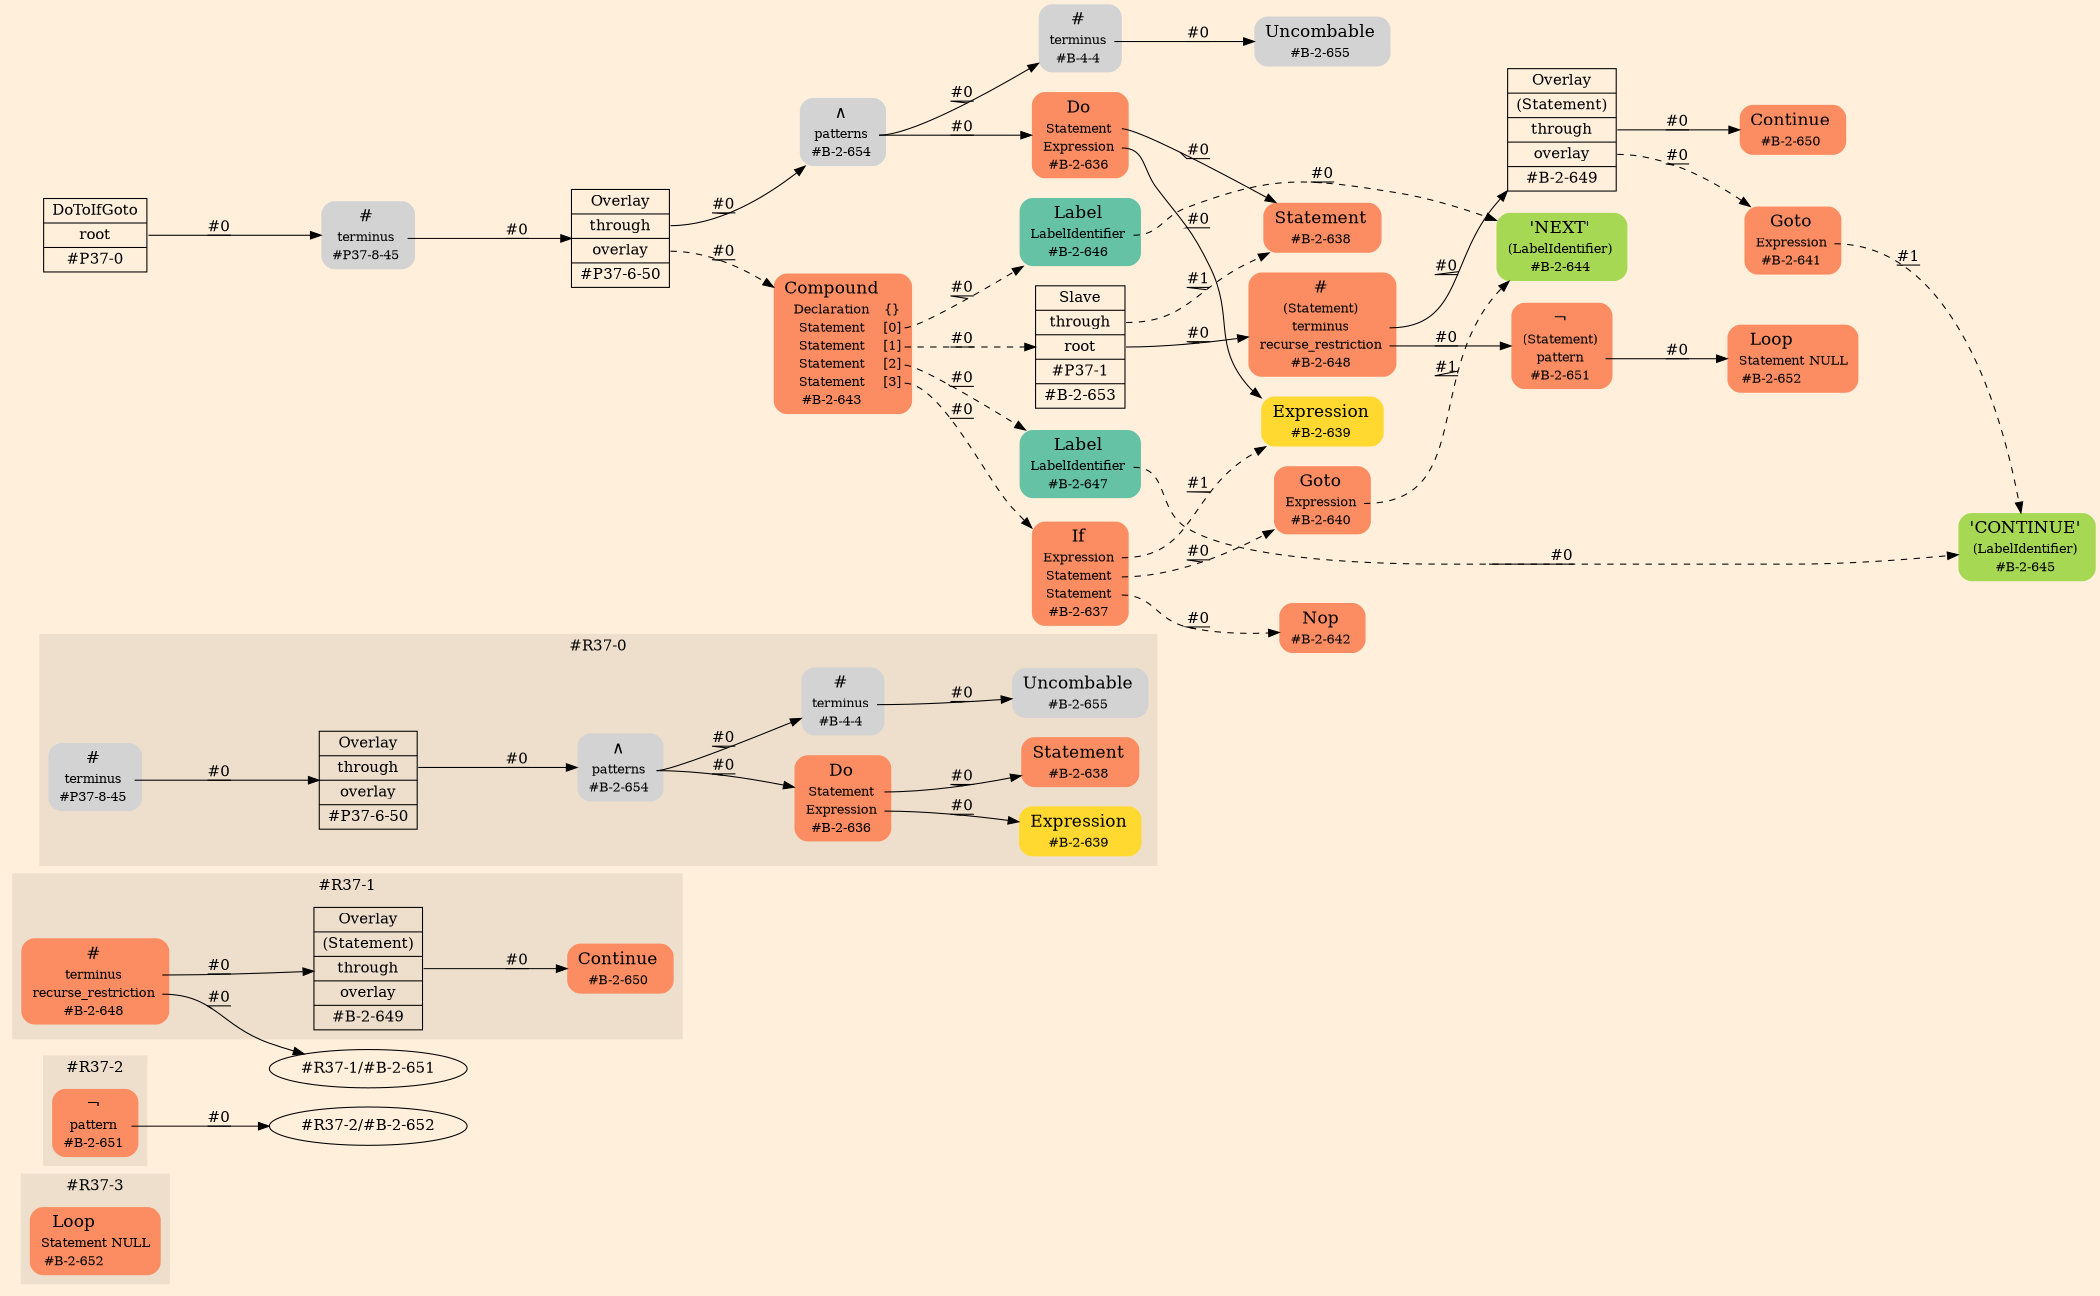digraph Inferno {
graph [
rankdir = "LR"
ranksep = 1.0
size = "14,20"
bgcolor = antiquewhite1
color = black
fontcolor = black
];
node [
];
subgraph "cluster#R37-3" {
label = "#R37-3"
style = "filled"
color = antiquewhite2
"#R37-3/#B-2-652" [
shape = "plaintext"
fillcolor = "/set28/2"
label = <<TABLE BORDER="0" CELLBORDER="0" CELLSPACING="0">
 <TR>
  <TD><FONT POINT-SIZE="16.0">Loop</FONT></TD>
  <TD></TD>
 </TR>
 <TR>
  <TD>Statement</TD>
  <TD PORT="port0">NULL</TD>
 </TR>
 <TR>
  <TD>#B-2-652</TD>
  <TD PORT="port1"></TD>
 </TR>
</TABLE>>
style = "rounded,filled"
fontsize = "12"
];
}
subgraph "cluster#R37-2" {
label = "#R37-2"
style = "filled"
color = antiquewhite2
"#R37-2/#B-2-651" [
shape = "plaintext"
fillcolor = "/set28/2"
label = <<TABLE BORDER="0" CELLBORDER="0" CELLSPACING="0">
 <TR>
  <TD><FONT POINT-SIZE="16.0">¬</FONT></TD>
  <TD></TD>
 </TR>
 <TR>
  <TD>pattern</TD>
  <TD PORT="port0"></TD>
 </TR>
 <TR>
  <TD>#B-2-651</TD>
  <TD PORT="port1"></TD>
 </TR>
</TABLE>>
style = "rounded,filled"
fontsize = "12"
];
}
subgraph "cluster#R37-1" {
label = "#R37-1"
style = "filled"
color = antiquewhite2
"#R37-1/#B-2-650" [
shape = "plaintext"
fillcolor = "/set28/2"
label = <<TABLE BORDER="0" CELLBORDER="0" CELLSPACING="0">
 <TR>
  <TD><FONT POINT-SIZE="16.0">Continue</FONT></TD>
  <TD></TD>
 </TR>
 <TR>
  <TD>#B-2-650</TD>
  <TD PORT="port0"></TD>
 </TR>
</TABLE>>
style = "rounded,filled"
fontsize = "12"
];
"#R37-1/#B-2-648" [
shape = "plaintext"
fillcolor = "/set28/2"
label = <<TABLE BORDER="0" CELLBORDER="0" CELLSPACING="0">
 <TR>
  <TD><FONT POINT-SIZE="16.0">#</FONT></TD>
  <TD></TD>
 </TR>
 <TR>
  <TD>terminus</TD>
  <TD PORT="port0"></TD>
 </TR>
 <TR>
  <TD>recurse_restriction</TD>
  <TD PORT="port1"></TD>
 </TR>
 <TR>
  <TD>#B-2-648</TD>
  <TD PORT="port2"></TD>
 </TR>
</TABLE>>
style = "rounded,filled"
fontsize = "12"
];
"#R37-1/#B-2-649" [
shape = "record"
fillcolor = antiquewhite2
label = "<fixed> Overlay | <port0> (Statement) | <port1> through | <port2> overlay | <port3> #B-2-649"
style = "filled"
fontsize = "14"
color = black
fontcolor = black
];
}
subgraph "cluster#R37-0" {
label = "#R37-0"
style = "filled"
color = antiquewhite2
"#R37-0/#B-2-655" [
shape = "plaintext"
label = <<TABLE BORDER="0" CELLBORDER="0" CELLSPACING="0">
 <TR>
  <TD><FONT POINT-SIZE="16.0">Uncombable</FONT></TD>
  <TD></TD>
 </TR>
 <TR>
  <TD>#B-2-655</TD>
  <TD PORT="port0"></TD>
 </TR>
</TABLE>>
style = "rounded,filled"
fontsize = "12"
];
"#R37-0/#P37-8-45" [
shape = "plaintext"
label = <<TABLE BORDER="0" CELLBORDER="0" CELLSPACING="0">
 <TR>
  <TD><FONT POINT-SIZE="16.0">#</FONT></TD>
  <TD></TD>
 </TR>
 <TR>
  <TD>terminus</TD>
  <TD PORT="port0"></TD>
 </TR>
 <TR>
  <TD>#P37-8-45</TD>
  <TD PORT="port1"></TD>
 </TR>
</TABLE>>
style = "rounded,filled"
fontsize = "12"
];
"#R37-0/#B-2-636" [
shape = "plaintext"
fillcolor = "/set28/2"
label = <<TABLE BORDER="0" CELLBORDER="0" CELLSPACING="0">
 <TR>
  <TD><FONT POINT-SIZE="16.0">Do</FONT></TD>
  <TD></TD>
 </TR>
 <TR>
  <TD>Statement</TD>
  <TD PORT="port0"></TD>
 </TR>
 <TR>
  <TD>Expression</TD>
  <TD PORT="port1"></TD>
 </TR>
 <TR>
  <TD>#B-2-636</TD>
  <TD PORT="port2"></TD>
 </TR>
</TABLE>>
style = "rounded,filled"
fontsize = "12"
];
"#R37-0/#B-2-654" [
shape = "plaintext"
label = <<TABLE BORDER="0" CELLBORDER="0" CELLSPACING="0">
 <TR>
  <TD><FONT POINT-SIZE="16.0">∧</FONT></TD>
  <TD></TD>
 </TR>
 <TR>
  <TD>patterns</TD>
  <TD PORT="port0"></TD>
 </TR>
 <TR>
  <TD>#B-2-654</TD>
  <TD PORT="port1"></TD>
 </TR>
</TABLE>>
style = "rounded,filled"
fontsize = "12"
];
"#R37-0/#B-4-4" [
shape = "plaintext"
label = <<TABLE BORDER="0" CELLBORDER="0" CELLSPACING="0">
 <TR>
  <TD><FONT POINT-SIZE="16.0">#</FONT></TD>
  <TD></TD>
 </TR>
 <TR>
  <TD>terminus</TD>
  <TD PORT="port0"></TD>
 </TR>
 <TR>
  <TD>#B-4-4</TD>
  <TD PORT="port1"></TD>
 </TR>
</TABLE>>
style = "rounded,filled"
fontsize = "12"
];
"#R37-0/#B-2-639" [
shape = "plaintext"
fillcolor = "/set28/6"
label = <<TABLE BORDER="0" CELLBORDER="0" CELLSPACING="0">
 <TR>
  <TD><FONT POINT-SIZE="16.0">Expression</FONT></TD>
  <TD></TD>
 </TR>
 <TR>
  <TD>#B-2-639</TD>
  <TD PORT="port0"></TD>
 </TR>
</TABLE>>
style = "rounded,filled"
fontsize = "12"
];
"#R37-0/#P37-6-50" [
shape = "record"
fillcolor = antiquewhite2
label = "<fixed> Overlay | <port0> through | <port1> overlay | <port2> #P37-6-50"
style = "filled"
fontsize = "14"
color = black
fontcolor = black
];
"#R37-0/#B-2-638" [
shape = "plaintext"
fillcolor = "/set28/2"
label = <<TABLE BORDER="0" CELLBORDER="0" CELLSPACING="0">
 <TR>
  <TD><FONT POINT-SIZE="16.0">Statement</FONT></TD>
  <TD></TD>
 </TR>
 <TR>
  <TD>#B-2-638</TD>
  <TD PORT="port0"></TD>
 </TR>
</TABLE>>
style = "rounded,filled"
fontsize = "12"
];
}
"CR#P37-0" [
shape = "record"
fillcolor = antiquewhite1
label = "<fixed> DoToIfGoto | <port0> root | <port1> #P37-0"
style = "filled"
fontsize = "14"
color = black
fontcolor = black
];
"#P37-8-45" [
shape = "plaintext"
label = <<TABLE BORDER="0" CELLBORDER="0" CELLSPACING="0">
 <TR>
  <TD><FONT POINT-SIZE="16.0">#</FONT></TD>
  <TD></TD>
 </TR>
 <TR>
  <TD>terminus</TD>
  <TD PORT="port0"></TD>
 </TR>
 <TR>
  <TD>#P37-8-45</TD>
  <TD PORT="port1"></TD>
 </TR>
</TABLE>>
style = "rounded,filled"
fontsize = "12"
];
"#P37-6-50" [
shape = "record"
fillcolor = antiquewhite1
label = "<fixed> Overlay | <port0> through | <port1> overlay | <port2> #P37-6-50"
style = "filled"
fontsize = "14"
color = black
fontcolor = black
];
"#B-2-654" [
shape = "plaintext"
label = <<TABLE BORDER="0" CELLBORDER="0" CELLSPACING="0">
 <TR>
  <TD><FONT POINT-SIZE="16.0">∧</FONT></TD>
  <TD></TD>
 </TR>
 <TR>
  <TD>patterns</TD>
  <TD PORT="port0"></TD>
 </TR>
 <TR>
  <TD>#B-2-654</TD>
  <TD PORT="port1"></TD>
 </TR>
</TABLE>>
style = "rounded,filled"
fontsize = "12"
];
"#B-2-636" [
shape = "plaintext"
fillcolor = "/set28/2"
label = <<TABLE BORDER="0" CELLBORDER="0" CELLSPACING="0">
 <TR>
  <TD><FONT POINT-SIZE="16.0">Do</FONT></TD>
  <TD></TD>
 </TR>
 <TR>
  <TD>Statement</TD>
  <TD PORT="port0"></TD>
 </TR>
 <TR>
  <TD>Expression</TD>
  <TD PORT="port1"></TD>
 </TR>
 <TR>
  <TD>#B-2-636</TD>
  <TD PORT="port2"></TD>
 </TR>
</TABLE>>
style = "rounded,filled"
fontsize = "12"
];
"#B-2-638" [
shape = "plaintext"
fillcolor = "/set28/2"
label = <<TABLE BORDER="0" CELLBORDER="0" CELLSPACING="0">
 <TR>
  <TD><FONT POINT-SIZE="16.0">Statement</FONT></TD>
  <TD></TD>
 </TR>
 <TR>
  <TD>#B-2-638</TD>
  <TD PORT="port0"></TD>
 </TR>
</TABLE>>
style = "rounded,filled"
fontsize = "12"
];
"#B-2-639" [
shape = "plaintext"
fillcolor = "/set28/6"
label = <<TABLE BORDER="0" CELLBORDER="0" CELLSPACING="0">
 <TR>
  <TD><FONT POINT-SIZE="16.0">Expression</FONT></TD>
  <TD></TD>
 </TR>
 <TR>
  <TD>#B-2-639</TD>
  <TD PORT="port0"></TD>
 </TR>
</TABLE>>
style = "rounded,filled"
fontsize = "12"
];
"#B-4-4" [
shape = "plaintext"
label = <<TABLE BORDER="0" CELLBORDER="0" CELLSPACING="0">
 <TR>
  <TD><FONT POINT-SIZE="16.0">#</FONT></TD>
  <TD></TD>
 </TR>
 <TR>
  <TD>terminus</TD>
  <TD PORT="port0"></TD>
 </TR>
 <TR>
  <TD>#B-4-4</TD>
  <TD PORT="port1"></TD>
 </TR>
</TABLE>>
style = "rounded,filled"
fontsize = "12"
];
"#B-2-655" [
shape = "plaintext"
label = <<TABLE BORDER="0" CELLBORDER="0" CELLSPACING="0">
 <TR>
  <TD><FONT POINT-SIZE="16.0">Uncombable</FONT></TD>
  <TD></TD>
 </TR>
 <TR>
  <TD>#B-2-655</TD>
  <TD PORT="port0"></TD>
 </TR>
</TABLE>>
style = "rounded,filled"
fontsize = "12"
];
"#B-2-643" [
shape = "plaintext"
fillcolor = "/set28/2"
label = <<TABLE BORDER="0" CELLBORDER="0" CELLSPACING="0">
 <TR>
  <TD><FONT POINT-SIZE="16.0">Compound</FONT></TD>
  <TD></TD>
 </TR>
 <TR>
  <TD>Declaration</TD>
  <TD PORT="port0">{}</TD>
 </TR>
 <TR>
  <TD>Statement</TD>
  <TD PORT="port1">[0]</TD>
 </TR>
 <TR>
  <TD>Statement</TD>
  <TD PORT="port2">[1]</TD>
 </TR>
 <TR>
  <TD>Statement</TD>
  <TD PORT="port3">[2]</TD>
 </TR>
 <TR>
  <TD>Statement</TD>
  <TD PORT="port4">[3]</TD>
 </TR>
 <TR>
  <TD>#B-2-643</TD>
  <TD PORT="port5"></TD>
 </TR>
</TABLE>>
style = "rounded,filled"
fontsize = "12"
];
"#B-2-646" [
shape = "plaintext"
fillcolor = "/set28/1"
label = <<TABLE BORDER="0" CELLBORDER="0" CELLSPACING="0">
 <TR>
  <TD><FONT POINT-SIZE="16.0">Label</FONT></TD>
  <TD></TD>
 </TR>
 <TR>
  <TD>LabelIdentifier</TD>
  <TD PORT="port0"></TD>
 </TR>
 <TR>
  <TD>#B-2-646</TD>
  <TD PORT="port1"></TD>
 </TR>
</TABLE>>
style = "rounded,filled"
fontsize = "12"
];
"#B-2-644" [
shape = "plaintext"
fillcolor = "/set28/5"
label = <<TABLE BORDER="0" CELLBORDER="0" CELLSPACING="0">
 <TR>
  <TD><FONT POINT-SIZE="16.0">'NEXT'</FONT></TD>
  <TD></TD>
 </TR>
 <TR>
  <TD>(LabelIdentifier)</TD>
  <TD PORT="port0"></TD>
 </TR>
 <TR>
  <TD>#B-2-644</TD>
  <TD PORT="port1"></TD>
 </TR>
</TABLE>>
style = "rounded,filled"
fontsize = "12"
];
"#B-2-653" [
shape = "record"
fillcolor = antiquewhite1
label = "<fixed> Slave | <port0> through | <port1> root | <port2> #P37-1 | <port3> #B-2-653"
style = "filled"
fontsize = "14"
color = black
fontcolor = black
];
"#B-2-648" [
shape = "plaintext"
fillcolor = "/set28/2"
label = <<TABLE BORDER="0" CELLBORDER="0" CELLSPACING="0">
 <TR>
  <TD><FONT POINT-SIZE="16.0">#</FONT></TD>
  <TD></TD>
 </TR>
 <TR>
  <TD>(Statement)</TD>
  <TD PORT="port0"></TD>
 </TR>
 <TR>
  <TD>terminus</TD>
  <TD PORT="port1"></TD>
 </TR>
 <TR>
  <TD>recurse_restriction</TD>
  <TD PORT="port2"></TD>
 </TR>
 <TR>
  <TD>#B-2-648</TD>
  <TD PORT="port3"></TD>
 </TR>
</TABLE>>
style = "rounded,filled"
fontsize = "12"
];
"#B-2-649" [
shape = "record"
fillcolor = antiquewhite1
label = "<fixed> Overlay | <port0> (Statement) | <port1> through | <port2> overlay | <port3> #B-2-649"
style = "filled"
fontsize = "14"
color = black
fontcolor = black
];
"#B-2-650" [
shape = "plaintext"
fillcolor = "/set28/2"
label = <<TABLE BORDER="0" CELLBORDER="0" CELLSPACING="0">
 <TR>
  <TD><FONT POINT-SIZE="16.0">Continue</FONT></TD>
  <TD></TD>
 </TR>
 <TR>
  <TD>#B-2-650</TD>
  <TD PORT="port0"></TD>
 </TR>
</TABLE>>
style = "rounded,filled"
fontsize = "12"
];
"#B-2-641" [
shape = "plaintext"
fillcolor = "/set28/2"
label = <<TABLE BORDER="0" CELLBORDER="0" CELLSPACING="0">
 <TR>
  <TD><FONT POINT-SIZE="16.0">Goto</FONT></TD>
  <TD></TD>
 </TR>
 <TR>
  <TD>Expression</TD>
  <TD PORT="port0"></TD>
 </TR>
 <TR>
  <TD>#B-2-641</TD>
  <TD PORT="port1"></TD>
 </TR>
</TABLE>>
style = "rounded,filled"
fontsize = "12"
];
"#B-2-645" [
shape = "plaintext"
fillcolor = "/set28/5"
label = <<TABLE BORDER="0" CELLBORDER="0" CELLSPACING="0">
 <TR>
  <TD><FONT POINT-SIZE="16.0">'CONTINUE'</FONT></TD>
  <TD></TD>
 </TR>
 <TR>
  <TD>(LabelIdentifier)</TD>
  <TD PORT="port0"></TD>
 </TR>
 <TR>
  <TD>#B-2-645</TD>
  <TD PORT="port1"></TD>
 </TR>
</TABLE>>
style = "rounded,filled"
fontsize = "12"
];
"#B-2-651" [
shape = "plaintext"
fillcolor = "/set28/2"
label = <<TABLE BORDER="0" CELLBORDER="0" CELLSPACING="0">
 <TR>
  <TD><FONT POINT-SIZE="16.0">¬</FONT></TD>
  <TD></TD>
 </TR>
 <TR>
  <TD>(Statement)</TD>
  <TD PORT="port0"></TD>
 </TR>
 <TR>
  <TD>pattern</TD>
  <TD PORT="port1"></TD>
 </TR>
 <TR>
  <TD>#B-2-651</TD>
  <TD PORT="port2"></TD>
 </TR>
</TABLE>>
style = "rounded,filled"
fontsize = "12"
];
"#B-2-652" [
shape = "plaintext"
fillcolor = "/set28/2"
label = <<TABLE BORDER="0" CELLBORDER="0" CELLSPACING="0">
 <TR>
  <TD><FONT POINT-SIZE="16.0">Loop</FONT></TD>
  <TD></TD>
 </TR>
 <TR>
  <TD>Statement</TD>
  <TD PORT="port0">NULL</TD>
 </TR>
 <TR>
  <TD>#B-2-652</TD>
  <TD PORT="port1"></TD>
 </TR>
</TABLE>>
style = "rounded,filled"
fontsize = "12"
];
"#B-2-647" [
shape = "plaintext"
fillcolor = "/set28/1"
label = <<TABLE BORDER="0" CELLBORDER="0" CELLSPACING="0">
 <TR>
  <TD><FONT POINT-SIZE="16.0">Label</FONT></TD>
  <TD></TD>
 </TR>
 <TR>
  <TD>LabelIdentifier</TD>
  <TD PORT="port0"></TD>
 </TR>
 <TR>
  <TD>#B-2-647</TD>
  <TD PORT="port1"></TD>
 </TR>
</TABLE>>
style = "rounded,filled"
fontsize = "12"
];
"#B-2-637" [
shape = "plaintext"
fillcolor = "/set28/2"
label = <<TABLE BORDER="0" CELLBORDER="0" CELLSPACING="0">
 <TR>
  <TD><FONT POINT-SIZE="16.0">If</FONT></TD>
  <TD></TD>
 </TR>
 <TR>
  <TD>Expression</TD>
  <TD PORT="port0"></TD>
 </TR>
 <TR>
  <TD>Statement</TD>
  <TD PORT="port1"></TD>
 </TR>
 <TR>
  <TD>Statement</TD>
  <TD PORT="port2"></TD>
 </TR>
 <TR>
  <TD>#B-2-637</TD>
  <TD PORT="port3"></TD>
 </TR>
</TABLE>>
style = "rounded,filled"
fontsize = "12"
];
"#B-2-640" [
shape = "plaintext"
fillcolor = "/set28/2"
label = <<TABLE BORDER="0" CELLBORDER="0" CELLSPACING="0">
 <TR>
  <TD><FONT POINT-SIZE="16.0">Goto</FONT></TD>
  <TD></TD>
 </TR>
 <TR>
  <TD>Expression</TD>
  <TD PORT="port0"></TD>
 </TR>
 <TR>
  <TD>#B-2-640</TD>
  <TD PORT="port1"></TD>
 </TR>
</TABLE>>
style = "rounded,filled"
fontsize = "12"
];
"#B-2-642" [
shape = "plaintext"
fillcolor = "/set28/2"
label = <<TABLE BORDER="0" CELLBORDER="0" CELLSPACING="0">
 <TR>
  <TD><FONT POINT-SIZE="16.0">Nop</FONT></TD>
  <TD></TD>
 </TR>
 <TR>
  <TD>#B-2-642</TD>
  <TD PORT="port0"></TD>
 </TR>
</TABLE>>
style = "rounded,filled"
fontsize = "12"
];
"CR#P37-0":port0 -> "#P37-8-45" [style="solid"
label = "#0"
decorate = true
color = black
fontcolor = black
];
"#P37-8-45":port0 -> "#P37-6-50" [style="solid"
label = "#0"
decorate = true
color = black
fontcolor = black
];
"#P37-6-50":port0 -> "#B-2-654" [style="solid"
label = "#0"
decorate = true
color = black
fontcolor = black
];
"#P37-6-50":port1 -> "#B-2-643" [style="dashed"
label = "#0"
decorate = true
color = black
fontcolor = black
];
"#B-2-654":port0 -> "#B-2-636" [style="solid"
label = "#0"
decorate = true
color = black
fontcolor = black
];
"#B-2-654":port0 -> "#B-4-4" [style="solid"
label = "#0"
decorate = true
color = black
fontcolor = black
];
"#B-2-636":port0 -> "#B-2-638" [style="solid"
label = "#0"
decorate = true
color = black
fontcolor = black
];
"#B-2-636":port1 -> "#B-2-639" [style="solid"
label = "#0"
decorate = true
color = black
fontcolor = black
];
"#B-4-4":port0 -> "#B-2-655" [style="solid"
label = "#0"
decorate = true
color = black
fontcolor = black
];
"#B-2-643":port1 -> "#B-2-646" [style="dashed"
label = "#0"
decorate = true
color = black
fontcolor = black
];
"#B-2-643":port2 -> "#B-2-653" [style="dashed"
label = "#0"
decorate = true
color = black
fontcolor = black
];
"#B-2-643":port3 -> "#B-2-647" [style="dashed"
label = "#0"
decorate = true
color = black
fontcolor = black
];
"#B-2-643":port4 -> "#B-2-637" [style="dashed"
label = "#0"
decorate = true
color = black
fontcolor = black
];
"#B-2-646":port0 -> "#B-2-644" [style="dashed"
label = "#0"
decorate = true
color = black
fontcolor = black
];
"#B-2-653":port0 -> "#B-2-638" [style="dashed"
label = "#1"
decorate = true
color = black
fontcolor = black
];
"#B-2-653":port1 -> "#B-2-648" [style="solid"
label = "#0"
decorate = true
color = black
fontcolor = black
];
"#B-2-648":port1 -> "#B-2-649" [style="solid"
label = "#0"
decorate = true
color = black
fontcolor = black
];
"#B-2-648":port2 -> "#B-2-651" [style="solid"
label = "#0"
decorate = true
color = black
fontcolor = black
];
"#B-2-649":port1 -> "#B-2-650" [style="solid"
label = "#0"
decorate = true
color = black
fontcolor = black
];
"#B-2-649":port2 -> "#B-2-641" [style="dashed"
label = "#0"
decorate = true
color = black
fontcolor = black
];
"#B-2-641":port0 -> "#B-2-645" [style="dashed"
label = "#1"
decorate = true
color = black
fontcolor = black
];
"#B-2-651":port1 -> "#B-2-652" [style="solid"
label = "#0"
decorate = true
color = black
fontcolor = black
];
"#B-2-647":port0 -> "#B-2-645" [style="dashed"
label = "#0"
decorate = true
color = black
fontcolor = black
];
"#B-2-637":port0 -> "#B-2-639" [style="dashed"
label = "#1"
decorate = true
color = black
fontcolor = black
];
"#B-2-637":port1 -> "#B-2-640" [style="dashed"
label = "#0"
decorate = true
color = black
fontcolor = black
];
"#B-2-637":port2 -> "#B-2-642" [style="dashed"
label = "#0"
decorate = true
color = black
fontcolor = black
];
"#B-2-640":port0 -> "#B-2-644" [style="dashed"
label = "#1"
decorate = true
color = black
fontcolor = black
];
"#R37-0/#P37-8-45":port0 -> "#R37-0/#P37-6-50" [style="solid"
label = "#0"
decorate = true
color = black
fontcolor = black
];
"#R37-0/#B-2-636":port0 -> "#R37-0/#B-2-638" [style="solid"
label = "#0"
decorate = true
color = black
fontcolor = black
];
"#R37-0/#B-2-636":port1 -> "#R37-0/#B-2-639" [style="solid"
label = "#0"
decorate = true
color = black
fontcolor = black
];
"#R37-0/#B-2-654":port0 -> "#R37-0/#B-2-636" [style="solid"
label = "#0"
decorate = true
color = black
fontcolor = black
];
"#R37-0/#B-2-654":port0 -> "#R37-0/#B-4-4" [style="solid"
label = "#0"
decorate = true
color = black
fontcolor = black
];
"#R37-0/#B-4-4":port0 -> "#R37-0/#B-2-655" [style="solid"
label = "#0"
decorate = true
color = black
fontcolor = black
];
"#R37-0/#P37-6-50":port0 -> "#R37-0/#B-2-654" [style="solid"
label = "#0"
decorate = true
color = black
fontcolor = black
];
"#R37-1/#B-2-648":port0 -> "#R37-1/#B-2-649" [style="solid"
label = "#0"
decorate = true
color = black
fontcolor = black
];
"#R37-1/#B-2-648":port1 -> "#R37-1/#B-2-651" [style="solid"
label = "#0"
decorate = true
color = black
fontcolor = black
];
"#R37-1/#B-2-649":port1 -> "#R37-1/#B-2-650" [style="solid"
label = "#0"
decorate = true
color = black
fontcolor = black
];
"#R37-2/#B-2-651":port0 -> "#R37-2/#B-2-652" [style="solid"
label = "#0"
decorate = true
color = black
fontcolor = black
];
}
